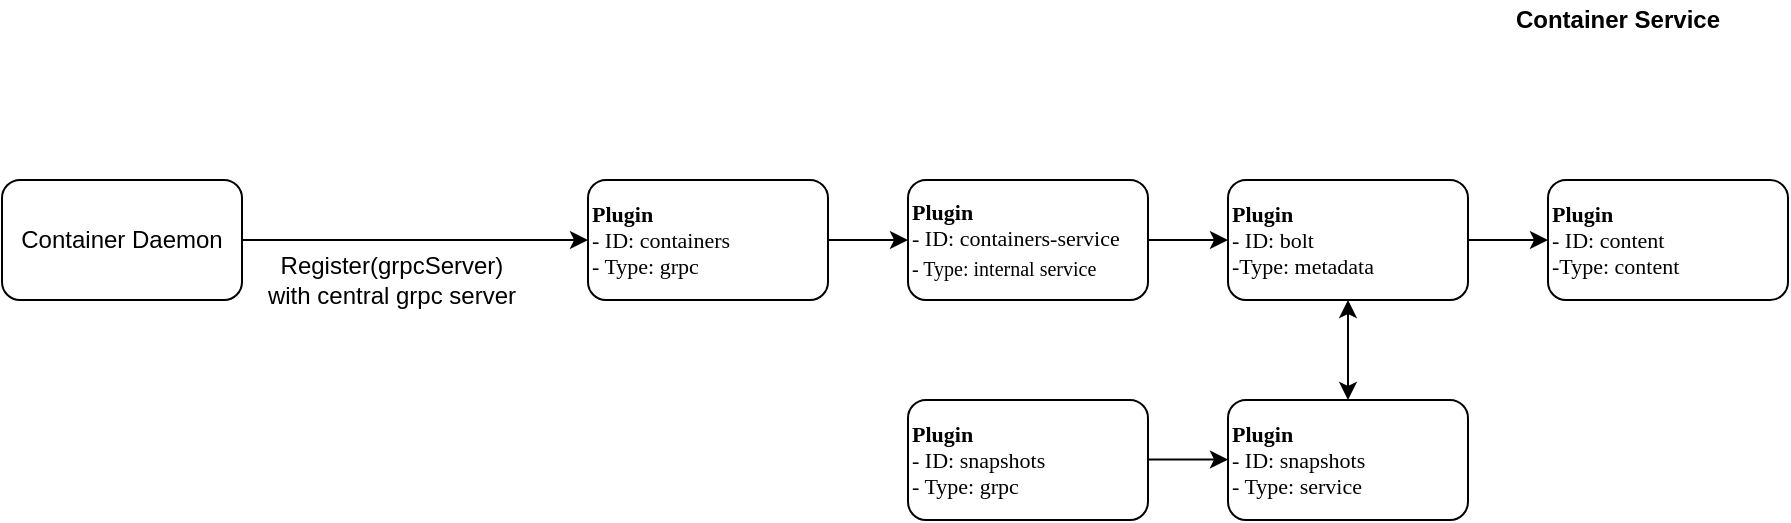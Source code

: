 <mxfile version="13.7.5" type="device"><diagram id="x_M7Q86xbPX19xVZjyzr" name="Page-1"><mxGraphModel dx="1079" dy="282" grid="1" gridSize="10" guides="1" tooltips="1" connect="1" arrows="1" fold="1" page="1" pageScale="1" pageWidth="827" pageHeight="1169" math="0" shadow="0"><root><mxCell id="0"/><mxCell id="1" parent="0"/><mxCell id="auNhi7bQ0TDs7fXg_Oss-1" value="&lt;b&gt;Container Service&lt;/b&gt;" style="text;html=1;strokeColor=none;fillColor=none;align=center;verticalAlign=middle;whiteSpace=wrap;rounded=0;" vertex="1" parent="1"><mxGeometry x="340" y="10" width="110" height="20" as="geometry"/></mxCell><mxCell id="auNhi7bQ0TDs7fXg_Oss-2" value="&lt;div style=&quot;font-size: 11px&quot;&gt;&lt;b&gt;&lt;font style=&quot;font-size: 11px&quot; face=&quot;Comic Sans MS&quot;&gt;Plugin&lt;/font&gt;&lt;/b&gt;&lt;/div&gt;&lt;div style=&quot;font-size: 11px&quot;&gt;&lt;font style=&quot;font-size: 11px&quot; face=&quot;Comic Sans MS&quot;&gt;- ID: containers&lt;/font&gt;&lt;/div&gt;&lt;div style=&quot;font-size: 11px&quot;&gt;&lt;font style=&quot;font-size: 11px&quot; face=&quot;Comic Sans MS&quot;&gt;- Type: grpc&lt;/font&gt;&lt;/div&gt;" style="rounded=1;whiteSpace=wrap;html=1;align=left;" vertex="1" parent="1"><mxGeometry x="-120" y="100" width="120" height="60" as="geometry"/></mxCell><mxCell id="auNhi7bQ0TDs7fXg_Oss-3" value="Container Daemon" style="rounded=1;whiteSpace=wrap;html=1;" vertex="1" parent="1"><mxGeometry x="-413" y="100" width="120" height="60" as="geometry"/></mxCell><mxCell id="auNhi7bQ0TDs7fXg_Oss-4" value="&lt;div style=&quot;font-size: 11px&quot;&gt;&lt;b&gt;&lt;font face=&quot;Comic Sans MS&quot; style=&quot;font-size: 11px&quot;&gt;Plugin&lt;/font&gt;&lt;/b&gt;&lt;/div&gt;&lt;div style=&quot;font-size: 11px&quot;&gt;&lt;font style=&quot;font-size: 11px&quot; face=&quot;Comic Sans MS&quot;&gt;- ID: containers-service&lt;/font&gt;&lt;/div&gt;&lt;div&gt;&lt;font style=&quot;font-size: 10px&quot; face=&quot;Comic Sans MS&quot;&gt;- Type: internal service&lt;/font&gt;&lt;/div&gt;" style="rounded=1;whiteSpace=wrap;html=1;align=left;" vertex="1" parent="1"><mxGeometry x="40" y="100" width="120" height="60" as="geometry"/></mxCell><mxCell id="auNhi7bQ0TDs7fXg_Oss-21" value="" style="endArrow=classic;html=1;exitX=1;exitY=0.5;exitDx=0;exitDy=0;entryX=0;entryY=0.5;entryDx=0;entryDy=0;" edge="1" parent="1" source="auNhi7bQ0TDs7fXg_Oss-2" target="auNhi7bQ0TDs7fXg_Oss-4"><mxGeometry width="50" height="50" relative="1" as="geometry"><mxPoint x="40" y="150" as="sourcePoint"/><mxPoint x="90" y="100" as="targetPoint"/></mxGeometry></mxCell><mxCell id="auNhi7bQ0TDs7fXg_Oss-23" value="&lt;div style=&quot;font-size: 11px&quot;&gt;&lt;b&gt;&lt;font style=&quot;font-size: 11px&quot; face=&quot;Comic Sans MS&quot;&gt;Plugin&lt;/font&gt;&lt;/b&gt;&lt;/div&gt;&lt;div style=&quot;font-size: 11px&quot;&gt;&lt;font style=&quot;font-size: 11px&quot; face=&quot;Comic Sans MS&quot;&gt;- ID: content&lt;/font&gt;&lt;/div&gt;&lt;div style=&quot;font-size: 11px&quot;&gt;&lt;font style=&quot;font-size: 11px&quot; face=&quot;Comic Sans MS&quot;&gt;-Type: content&lt;/font&gt;&lt;/div&gt;" style="rounded=1;whiteSpace=wrap;html=1;align=left;" vertex="1" parent="1"><mxGeometry x="360" y="100" width="120" height="60" as="geometry"/></mxCell><mxCell id="auNhi7bQ0TDs7fXg_Oss-24" value="&lt;div style=&quot;font-size: 11px&quot;&gt;&lt;b&gt;&lt;font style=&quot;font-size: 11px&quot; face=&quot;Comic Sans MS&quot;&gt;Plugin&lt;/font&gt;&lt;/b&gt;&lt;/div&gt;&lt;div style=&quot;font-size: 11px&quot;&gt;&lt;font style=&quot;font-size: 11px&quot; face=&quot;Comic Sans MS&quot;&gt;- ID: bolt&lt;/font&gt;&lt;/div&gt;&lt;div style=&quot;font-size: 11px&quot;&gt;&lt;font style=&quot;font-size: 11px&quot; face=&quot;Comic Sans MS&quot;&gt;-Type: metadata&lt;/font&gt;&lt;/div&gt;" style="rounded=1;whiteSpace=wrap;html=1;align=left;" vertex="1" parent="1"><mxGeometry x="200" y="100" width="120" height="60" as="geometry"/></mxCell><mxCell id="auNhi7bQ0TDs7fXg_Oss-25" value="&lt;div style=&quot;font-size: 11px&quot;&gt;&lt;b&gt;&lt;font style=&quot;font-size: 11px&quot; face=&quot;Comic Sans MS&quot;&gt;Plugin&lt;/font&gt;&lt;/b&gt;&lt;/div&gt;&lt;div style=&quot;font-size: 11px&quot;&gt;&lt;font style=&quot;font-size: 11px&quot; face=&quot;Comic Sans MS&quot;&gt;- ID: snapshots&lt;/font&gt;&lt;/div&gt;&lt;div style=&quot;font-size: 11px&quot;&gt;&lt;font style=&quot;font-size: 11px&quot; face=&quot;Comic Sans MS&quot;&gt;- Type: grpc&lt;/font&gt;&lt;/div&gt;" style="rounded=1;whiteSpace=wrap;html=1;align=left;" vertex="1" parent="1"><mxGeometry x="40" y="210" width="120" height="60" as="geometry"/></mxCell><mxCell id="auNhi7bQ0TDs7fXg_Oss-27" value="&lt;div style=&quot;font-size: 11px&quot;&gt;&lt;b&gt;&lt;font style=&quot;font-size: 11px&quot; face=&quot;Comic Sans MS&quot;&gt;Plugin&lt;/font&gt;&lt;/b&gt;&lt;/div&gt;&lt;div style=&quot;font-size: 11px&quot;&gt;&lt;font style=&quot;font-size: 11px&quot; face=&quot;Comic Sans MS&quot;&gt;- ID: snapshots&lt;/font&gt;&lt;/div&gt;&lt;div style=&quot;font-size: 11px&quot;&gt;&lt;font style=&quot;font-size: 11px&quot; face=&quot;Comic Sans MS&quot;&gt;- Type: service&lt;/font&gt;&lt;/div&gt;" style="rounded=1;whiteSpace=wrap;html=1;align=left;" vertex="1" parent="1"><mxGeometry x="200" y="210" width="120" height="60" as="geometry"/></mxCell><mxCell id="auNhi7bQ0TDs7fXg_Oss-28" value="" style="endArrow=classic;startArrow=classic;html=1;entryX=0.5;entryY=1;entryDx=0;entryDy=0;exitX=0.5;exitY=0;exitDx=0;exitDy=0;" edge="1" parent="1" source="auNhi7bQ0TDs7fXg_Oss-27" target="auNhi7bQ0TDs7fXg_Oss-24"><mxGeometry width="50" height="50" relative="1" as="geometry"><mxPoint x="230" y="220" as="sourcePoint"/><mxPoint x="280" y="170" as="targetPoint"/></mxGeometry></mxCell><mxCell id="auNhi7bQ0TDs7fXg_Oss-29" value="" style="endArrow=classic;html=1;exitX=1;exitY=0.5;exitDx=0;exitDy=0;entryX=0;entryY=0.5;entryDx=0;entryDy=0;" edge="1" parent="1"><mxGeometry width="50" height="50" relative="1" as="geometry"><mxPoint x="160" y="239.76" as="sourcePoint"/><mxPoint x="200" y="239.76" as="targetPoint"/></mxGeometry></mxCell><mxCell id="auNhi7bQ0TDs7fXg_Oss-30" value="" style="endArrow=classic;html=1;exitX=1;exitY=0.5;exitDx=0;exitDy=0;entryX=0;entryY=0.5;entryDx=0;entryDy=0;" edge="1" parent="1" source="auNhi7bQ0TDs7fXg_Oss-24" target="auNhi7bQ0TDs7fXg_Oss-23"><mxGeometry width="50" height="50" relative="1" as="geometry"><mxPoint x="510" y="200" as="sourcePoint"/><mxPoint x="560" y="150" as="targetPoint"/></mxGeometry></mxCell><mxCell id="auNhi7bQ0TDs7fXg_Oss-31" value="" style="endArrow=classic;html=1;exitX=1;exitY=0.5;exitDx=0;exitDy=0;entryX=0;entryY=0.5;entryDx=0;entryDy=0;" edge="1" parent="1" source="auNhi7bQ0TDs7fXg_Oss-4" target="auNhi7bQ0TDs7fXg_Oss-24"><mxGeometry width="50" height="50" relative="1" as="geometry"><mxPoint x="220" y="80" as="sourcePoint"/><mxPoint x="270" y="30" as="targetPoint"/></mxGeometry></mxCell><mxCell id="auNhi7bQ0TDs7fXg_Oss-32" value="" style="endArrow=classic;html=1;exitX=1;exitY=0.5;exitDx=0;exitDy=0;" edge="1" parent="1" source="auNhi7bQ0TDs7fXg_Oss-3" target="auNhi7bQ0TDs7fXg_Oss-2"><mxGeometry width="50" height="50" relative="1" as="geometry"><mxPoint x="-100" y="100" as="sourcePoint"/><mxPoint x="-50" y="50" as="targetPoint"/></mxGeometry></mxCell><mxCell id="auNhi7bQ0TDs7fXg_Oss-33" value="Register(grpcServer)&lt;br&gt;with central grpc server" style="text;html=1;strokeColor=none;fillColor=none;align=center;verticalAlign=middle;whiteSpace=wrap;rounded=0;" vertex="1" parent="1"><mxGeometry x="-293" y="140" width="150" height="20" as="geometry"/></mxCell></root></mxGraphModel></diagram></mxfile>